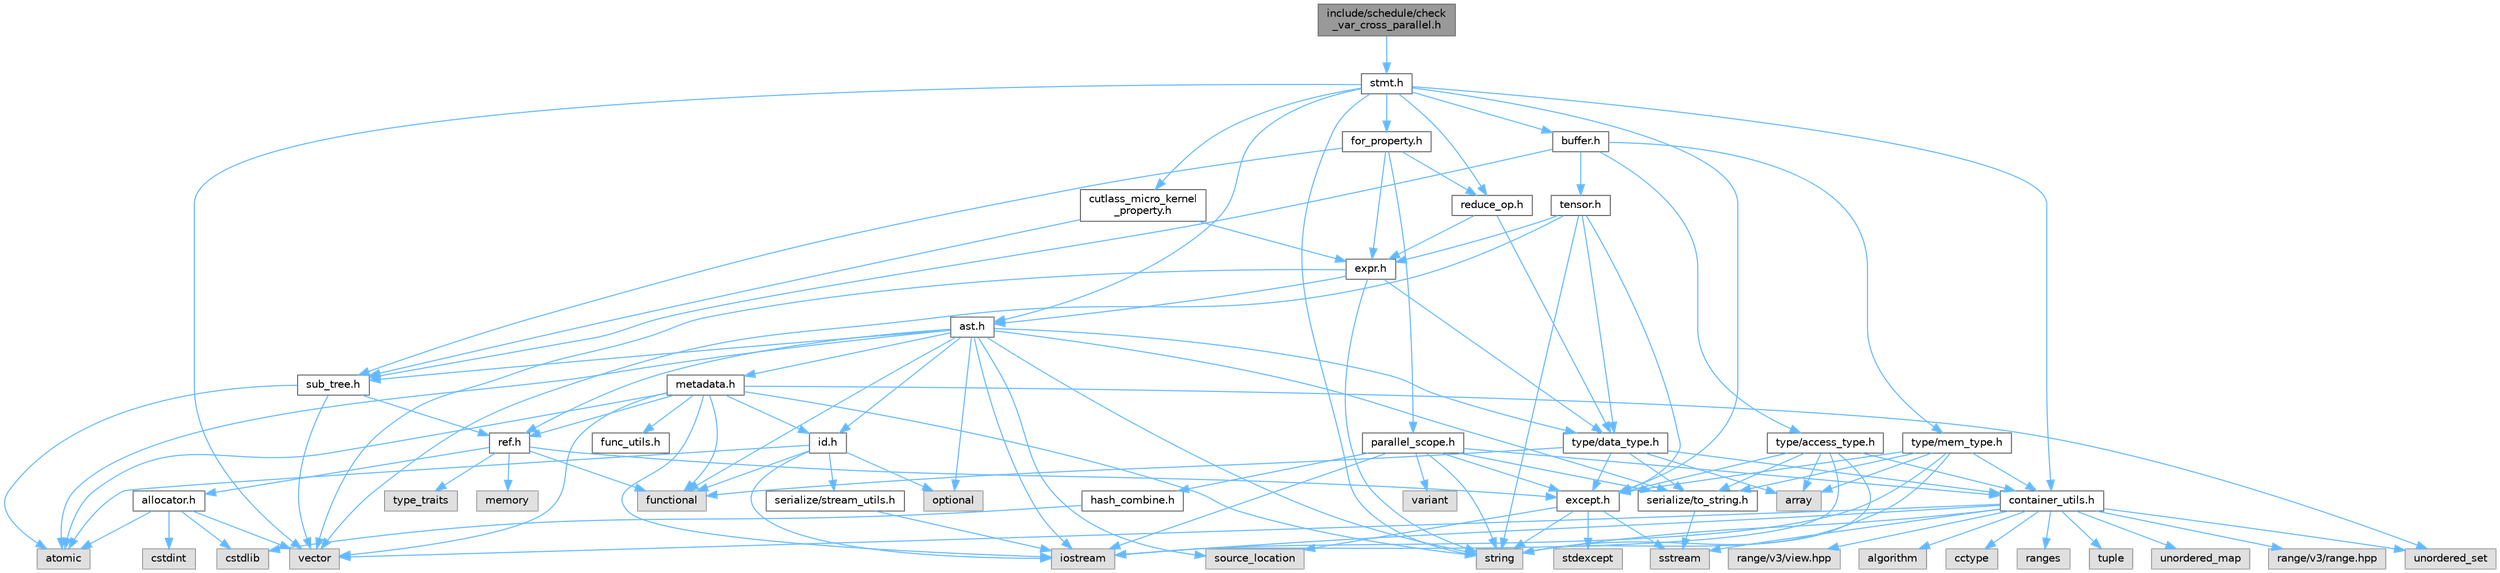 digraph "include/schedule/check_var_cross_parallel.h"
{
 // LATEX_PDF_SIZE
  bgcolor="transparent";
  edge [fontname=Helvetica,fontsize=10,labelfontname=Helvetica,labelfontsize=10];
  node [fontname=Helvetica,fontsize=10,shape=box,height=0.2,width=0.4];
  Node1 [label="include/schedule/check\l_var_cross_parallel.h",height=0.2,width=0.4,color="gray40", fillcolor="grey60", style="filled", fontcolor="black",tooltip=" "];
  Node1 -> Node2 [color="steelblue1",style="solid"];
  Node2 [label="stmt.h",height=0.2,width=0.4,color="grey40", fillcolor="white", style="filled",URL="$stmt_8h.html",tooltip=" "];
  Node2 -> Node3 [color="steelblue1",style="solid"];
  Node3 [label="string",height=0.2,width=0.4,color="grey60", fillcolor="#E0E0E0", style="filled",tooltip=" "];
  Node2 -> Node4 [color="steelblue1",style="solid"];
  Node4 [label="vector",height=0.2,width=0.4,color="grey60", fillcolor="#E0E0E0", style="filled",tooltip=" "];
  Node2 -> Node5 [color="steelblue1",style="solid"];
  Node5 [label="ast.h",height=0.2,width=0.4,color="grey40", fillcolor="white", style="filled",URL="$ast_8h.html",tooltip=" "];
  Node5 -> Node6 [color="steelblue1",style="solid"];
  Node6 [label="atomic",height=0.2,width=0.4,color="grey60", fillcolor="#E0E0E0", style="filled",tooltip=" "];
  Node5 -> Node7 [color="steelblue1",style="solid"];
  Node7 [label="functional",height=0.2,width=0.4,color="grey60", fillcolor="#E0E0E0", style="filled",tooltip=" "];
  Node5 -> Node8 [color="steelblue1",style="solid"];
  Node8 [label="iostream",height=0.2,width=0.4,color="grey60", fillcolor="#E0E0E0", style="filled",tooltip=" "];
  Node5 -> Node9 [color="steelblue1",style="solid"];
  Node9 [label="optional",height=0.2,width=0.4,color="grey60", fillcolor="#E0E0E0", style="filled",tooltip=" "];
  Node5 -> Node10 [color="steelblue1",style="solid"];
  Node10 [label="source_location",height=0.2,width=0.4,color="grey60", fillcolor="#E0E0E0", style="filled",tooltip=" "];
  Node5 -> Node3 [color="steelblue1",style="solid"];
  Node5 -> Node11 [color="steelblue1",style="solid"];
  Node11 [label="id.h",height=0.2,width=0.4,color="grey40", fillcolor="white", style="filled",URL="$id_8h.html",tooltip=" "];
  Node11 -> Node6 [color="steelblue1",style="solid"];
  Node11 -> Node7 [color="steelblue1",style="solid"];
  Node11 -> Node8 [color="steelblue1",style="solid"];
  Node11 -> Node9 [color="steelblue1",style="solid"];
  Node11 -> Node12 [color="steelblue1",style="solid"];
  Node12 [label="serialize/stream_utils.h",height=0.2,width=0.4,color="grey40", fillcolor="white", style="filled",URL="$stream__utils_8h.html",tooltip=" "];
  Node12 -> Node8 [color="steelblue1",style="solid"];
  Node5 -> Node13 [color="steelblue1",style="solid"];
  Node13 [label="metadata.h",height=0.2,width=0.4,color="grey40", fillcolor="white", style="filled",URL="$metadata_8h.html",tooltip=" "];
  Node13 -> Node6 [color="steelblue1",style="solid"];
  Node13 -> Node7 [color="steelblue1",style="solid"];
  Node13 -> Node8 [color="steelblue1",style="solid"];
  Node13 -> Node3 [color="steelblue1",style="solid"];
  Node13 -> Node14 [color="steelblue1",style="solid"];
  Node14 [label="unordered_set",height=0.2,width=0.4,color="grey60", fillcolor="#E0E0E0", style="filled",tooltip=" "];
  Node13 -> Node4 [color="steelblue1",style="solid"];
  Node13 -> Node15 [color="steelblue1",style="solid"];
  Node15 [label="func_utils.h",height=0.2,width=0.4,color="grey40", fillcolor="white", style="filled",URL="$func__utils_8h.html",tooltip=" "];
  Node13 -> Node11 [color="steelblue1",style="solid"];
  Node13 -> Node16 [color="steelblue1",style="solid"];
  Node16 [label="ref.h",height=0.2,width=0.4,color="grey40", fillcolor="white", style="filled",URL="$ref_8h.html",tooltip=" "];
  Node16 -> Node7 [color="steelblue1",style="solid"];
  Node16 -> Node17 [color="steelblue1",style="solid"];
  Node17 [label="memory",height=0.2,width=0.4,color="grey60", fillcolor="#E0E0E0", style="filled",tooltip=" "];
  Node16 -> Node18 [color="steelblue1",style="solid"];
  Node18 [label="type_traits",height=0.2,width=0.4,color="grey60", fillcolor="#E0E0E0", style="filled",tooltip=" "];
  Node16 -> Node19 [color="steelblue1",style="solid"];
  Node19 [label="allocator.h",height=0.2,width=0.4,color="grey40", fillcolor="white", style="filled",URL="$allocator_8h.html",tooltip=" "];
  Node19 -> Node6 [color="steelblue1",style="solid"];
  Node19 -> Node20 [color="steelblue1",style="solid"];
  Node20 [label="cstdint",height=0.2,width=0.4,color="grey60", fillcolor="#E0E0E0", style="filled",tooltip=" "];
  Node19 -> Node21 [color="steelblue1",style="solid"];
  Node21 [label="cstdlib",height=0.2,width=0.4,color="grey60", fillcolor="#E0E0E0", style="filled",tooltip=" "];
  Node19 -> Node4 [color="steelblue1",style="solid"];
  Node16 -> Node22 [color="steelblue1",style="solid"];
  Node22 [label="except.h",height=0.2,width=0.4,color="grey40", fillcolor="white", style="filled",URL="$except_8h.html",tooltip=" "];
  Node22 -> Node10 [color="steelblue1",style="solid"];
  Node22 -> Node23 [color="steelblue1",style="solid"];
  Node23 [label="sstream",height=0.2,width=0.4,color="grey60", fillcolor="#E0E0E0", style="filled",tooltip=" "];
  Node22 -> Node24 [color="steelblue1",style="solid"];
  Node24 [label="stdexcept",height=0.2,width=0.4,color="grey60", fillcolor="#E0E0E0", style="filled",tooltip=" "];
  Node22 -> Node3 [color="steelblue1",style="solid"];
  Node5 -> Node16 [color="steelblue1",style="solid"];
  Node5 -> Node25 [color="steelblue1",style="solid"];
  Node25 [label="serialize/to_string.h",height=0.2,width=0.4,color="grey40", fillcolor="white", style="filled",URL="$to__string_8h.html",tooltip=" "];
  Node25 -> Node23 [color="steelblue1",style="solid"];
  Node5 -> Node26 [color="steelblue1",style="solid"];
  Node26 [label="sub_tree.h",height=0.2,width=0.4,color="grey40", fillcolor="white", style="filled",URL="$sub__tree_8h.html",tooltip=" "];
  Node26 -> Node6 [color="steelblue1",style="solid"];
  Node26 -> Node4 [color="steelblue1",style="solid"];
  Node26 -> Node16 [color="steelblue1",style="solid"];
  Node5 -> Node27 [color="steelblue1",style="solid"];
  Node27 [label="type/data_type.h",height=0.2,width=0.4,color="grey40", fillcolor="white", style="filled",URL="$data__type_8h.html",tooltip=" "];
  Node27 -> Node28 [color="steelblue1",style="solid"];
  Node28 [label="array",height=0.2,width=0.4,color="grey60", fillcolor="#E0E0E0", style="filled",tooltip=" "];
  Node27 -> Node7 [color="steelblue1",style="solid"];
  Node27 -> Node29 [color="steelblue1",style="solid"];
  Node29 [label="container_utils.h",height=0.2,width=0.4,color="grey40", fillcolor="white", style="filled",URL="$container__utils_8h.html",tooltip=" "];
  Node29 -> Node30 [color="steelblue1",style="solid"];
  Node30 [label="algorithm",height=0.2,width=0.4,color="grey60", fillcolor="#E0E0E0", style="filled",tooltip=" "];
  Node29 -> Node31 [color="steelblue1",style="solid"];
  Node31 [label="cctype",height=0.2,width=0.4,color="grey60", fillcolor="#E0E0E0", style="filled",tooltip=" "];
  Node29 -> Node8 [color="steelblue1",style="solid"];
  Node29 -> Node32 [color="steelblue1",style="solid"];
  Node32 [label="ranges",height=0.2,width=0.4,color="grey60", fillcolor="#E0E0E0", style="filled",tooltip=" "];
  Node29 -> Node23 [color="steelblue1",style="solid"];
  Node29 -> Node3 [color="steelblue1",style="solid"];
  Node29 -> Node33 [color="steelblue1",style="solid"];
  Node33 [label="tuple",height=0.2,width=0.4,color="grey60", fillcolor="#E0E0E0", style="filled",tooltip=" "];
  Node29 -> Node34 [color="steelblue1",style="solid"];
  Node34 [label="unordered_map",height=0.2,width=0.4,color="grey60", fillcolor="#E0E0E0", style="filled",tooltip=" "];
  Node29 -> Node14 [color="steelblue1",style="solid"];
  Node29 -> Node4 [color="steelblue1",style="solid"];
  Node29 -> Node35 [color="steelblue1",style="solid"];
  Node35 [label="range/v3/range.hpp",height=0.2,width=0.4,color="grey60", fillcolor="#E0E0E0", style="filled",tooltip=" "];
  Node29 -> Node36 [color="steelblue1",style="solid"];
  Node36 [label="range/v3/view.hpp",height=0.2,width=0.4,color="grey60", fillcolor="#E0E0E0", style="filled",tooltip=" "];
  Node27 -> Node22 [color="steelblue1",style="solid"];
  Node27 -> Node25 [color="steelblue1",style="solid"];
  Node2 -> Node37 [color="steelblue1",style="solid"];
  Node37 [label="buffer.h",height=0.2,width=0.4,color="grey40", fillcolor="white", style="filled",URL="$buffer_8h.html",tooltip=" "];
  Node37 -> Node26 [color="steelblue1",style="solid"];
  Node37 -> Node38 [color="steelblue1",style="solid"];
  Node38 [label="tensor.h",height=0.2,width=0.4,color="grey40", fillcolor="white", style="filled",URL="$tensor_8h.html",tooltip=" "];
  Node38 -> Node3 [color="steelblue1",style="solid"];
  Node38 -> Node4 [color="steelblue1",style="solid"];
  Node38 -> Node22 [color="steelblue1",style="solid"];
  Node38 -> Node39 [color="steelblue1",style="solid"];
  Node39 [label="expr.h",height=0.2,width=0.4,color="grey40", fillcolor="white", style="filled",URL="$expr_8h.html",tooltip=" "];
  Node39 -> Node3 [color="steelblue1",style="solid"];
  Node39 -> Node4 [color="steelblue1",style="solid"];
  Node39 -> Node5 [color="steelblue1",style="solid"];
  Node39 -> Node27 [color="steelblue1",style="solid"];
  Node38 -> Node27 [color="steelblue1",style="solid"];
  Node37 -> Node40 [color="steelblue1",style="solid"];
  Node40 [label="type/access_type.h",height=0.2,width=0.4,color="grey40", fillcolor="white", style="filled",URL="$access__type_8h.html",tooltip=" "];
  Node40 -> Node28 [color="steelblue1",style="solid"];
  Node40 -> Node8 [color="steelblue1",style="solid"];
  Node40 -> Node3 [color="steelblue1",style="solid"];
  Node40 -> Node29 [color="steelblue1",style="solid"];
  Node40 -> Node22 [color="steelblue1",style="solid"];
  Node40 -> Node25 [color="steelblue1",style="solid"];
  Node37 -> Node41 [color="steelblue1",style="solid"];
  Node41 [label="type/mem_type.h",height=0.2,width=0.4,color="grey40", fillcolor="white", style="filled",URL="$mem__type_8h.html",tooltip=" "];
  Node41 -> Node28 [color="steelblue1",style="solid"];
  Node41 -> Node8 [color="steelblue1",style="solid"];
  Node41 -> Node3 [color="steelblue1",style="solid"];
  Node41 -> Node29 [color="steelblue1",style="solid"];
  Node41 -> Node22 [color="steelblue1",style="solid"];
  Node41 -> Node25 [color="steelblue1",style="solid"];
  Node2 -> Node29 [color="steelblue1",style="solid"];
  Node2 -> Node42 [color="steelblue1",style="solid"];
  Node42 [label="cutlass_micro_kernel\l_property.h",height=0.2,width=0.4,color="grey40", fillcolor="white", style="filled",URL="$cutlass__micro__kernel__property_8h.html",tooltip=" "];
  Node42 -> Node39 [color="steelblue1",style="solid"];
  Node42 -> Node26 [color="steelblue1",style="solid"];
  Node2 -> Node22 [color="steelblue1",style="solid"];
  Node2 -> Node43 [color="steelblue1",style="solid"];
  Node43 [label="for_property.h",height=0.2,width=0.4,color="grey40", fillcolor="white", style="filled",URL="$for__property_8h.html",tooltip=" "];
  Node43 -> Node39 [color="steelblue1",style="solid"];
  Node43 -> Node44 [color="steelblue1",style="solid"];
  Node44 [label="parallel_scope.h",height=0.2,width=0.4,color="grey40", fillcolor="white", style="filled",URL="$parallel__scope_8h.html",tooltip=" "];
  Node44 -> Node8 [color="steelblue1",style="solid"];
  Node44 -> Node3 [color="steelblue1",style="solid"];
  Node44 -> Node45 [color="steelblue1",style="solid"];
  Node45 [label="variant",height=0.2,width=0.4,color="grey60", fillcolor="#E0E0E0", style="filled",tooltip=" "];
  Node44 -> Node29 [color="steelblue1",style="solid"];
  Node44 -> Node22 [color="steelblue1",style="solid"];
  Node44 -> Node46 [color="steelblue1",style="solid"];
  Node46 [label="hash_combine.h",height=0.2,width=0.4,color="grey40", fillcolor="white", style="filled",URL="$hash__combine_8h.html",tooltip=" "];
  Node46 -> Node21 [color="steelblue1",style="solid"];
  Node44 -> Node25 [color="steelblue1",style="solid"];
  Node43 -> Node47 [color="steelblue1",style="solid"];
  Node47 [label="reduce_op.h",height=0.2,width=0.4,color="grey40", fillcolor="white", style="filled",URL="$reduce__op_8h.html",tooltip=" "];
  Node47 -> Node39 [color="steelblue1",style="solid"];
  Node47 -> Node27 [color="steelblue1",style="solid"];
  Node43 -> Node26 [color="steelblue1",style="solid"];
  Node2 -> Node47 [color="steelblue1",style="solid"];
}
